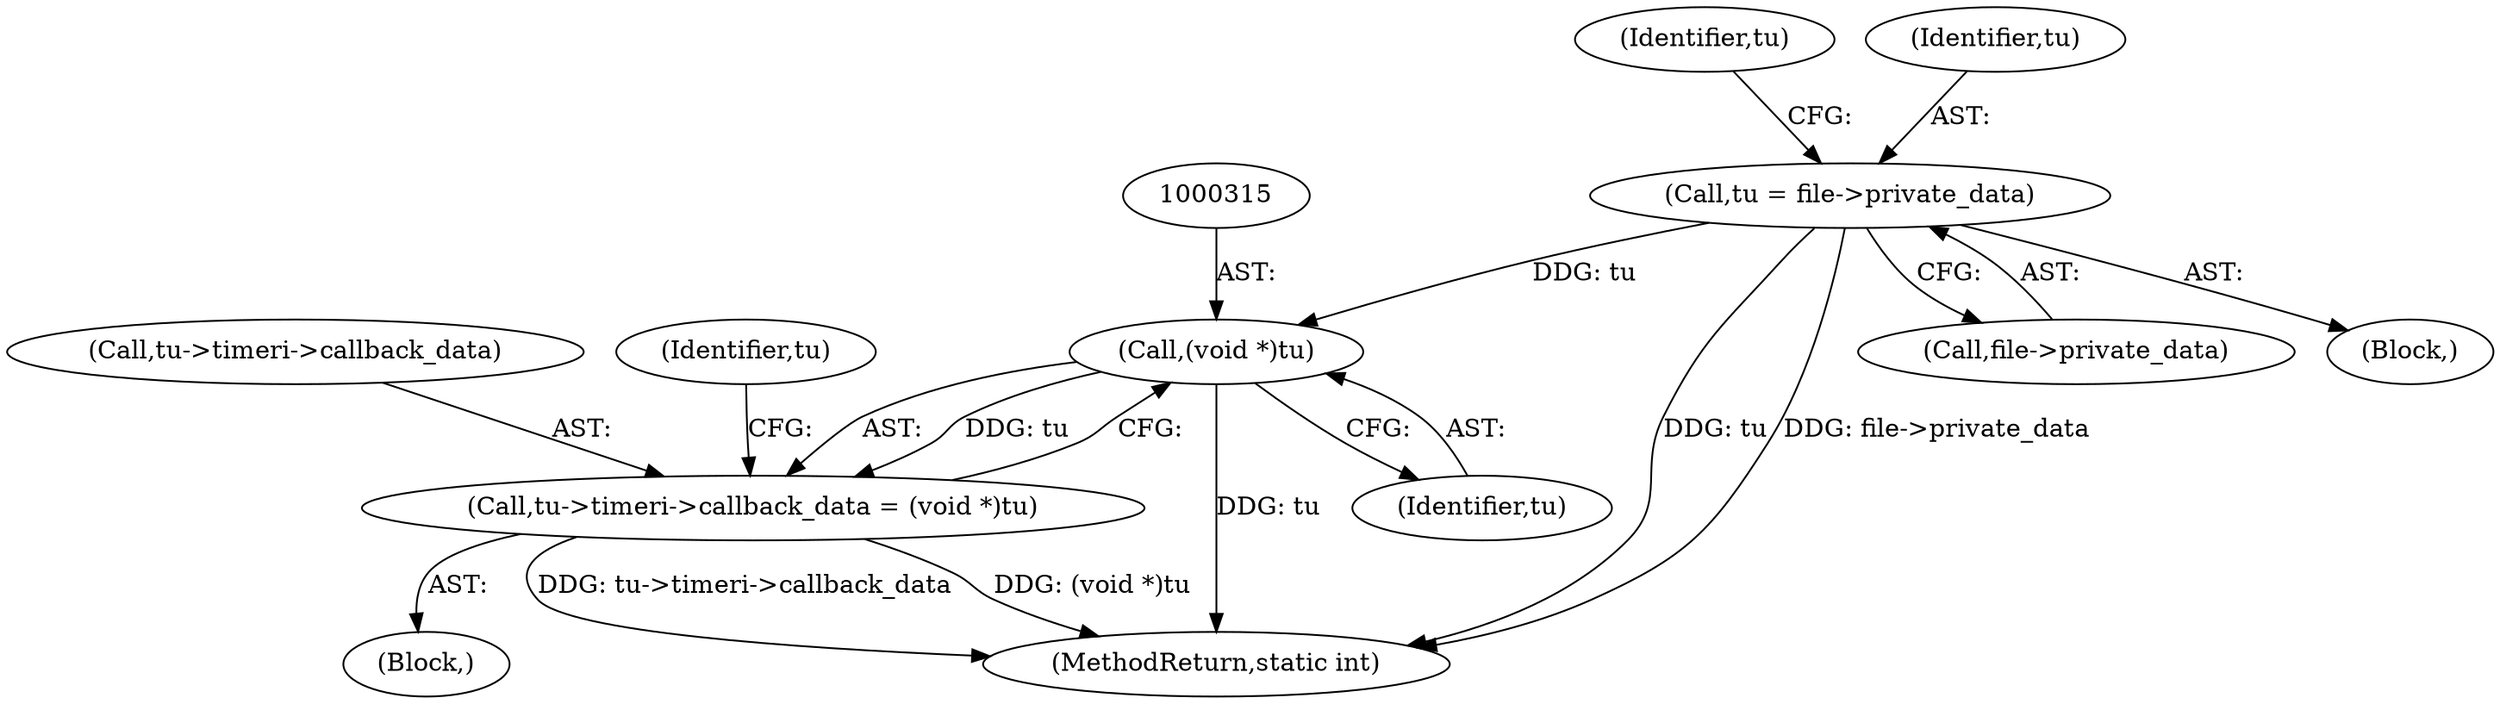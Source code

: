 digraph "0_linux_ba3021b2c79b2fa9114f92790a99deb27a65b728@pointer" {
"1000111" [label="(Call,tu = file->private_data)"];
"1000314" [label="(Call,(void *)tu)"];
"1000308" [label="(Call,tu->timeri->callback_data = (void *)tu)"];
"1000327" [label="(MethodReturn,static int)"];
"1000281" [label="(Block,)"];
"1000309" [label="(Call,tu->timeri->callback_data)"];
"1000320" [label="(Identifier,tu)"];
"1000308" [label="(Call,tu->timeri->callback_data = (void *)tu)"];
"1000113" [label="(Call,file->private_data)"];
"1000314" [label="(Call,(void *)tu)"];
"1000103" [label="(Block,)"];
"1000111" [label="(Call,tu = file->private_data)"];
"1000316" [label="(Identifier,tu)"];
"1000118" [label="(Identifier,tu)"];
"1000112" [label="(Identifier,tu)"];
"1000111" -> "1000103"  [label="AST: "];
"1000111" -> "1000113"  [label="CFG: "];
"1000112" -> "1000111"  [label="AST: "];
"1000113" -> "1000111"  [label="AST: "];
"1000118" -> "1000111"  [label="CFG: "];
"1000111" -> "1000327"  [label="DDG: tu"];
"1000111" -> "1000327"  [label="DDG: file->private_data"];
"1000111" -> "1000314"  [label="DDG: tu"];
"1000314" -> "1000308"  [label="AST: "];
"1000314" -> "1000316"  [label="CFG: "];
"1000315" -> "1000314"  [label="AST: "];
"1000316" -> "1000314"  [label="AST: "];
"1000308" -> "1000314"  [label="CFG: "];
"1000314" -> "1000327"  [label="DDG: tu"];
"1000314" -> "1000308"  [label="DDG: tu"];
"1000308" -> "1000281"  [label="AST: "];
"1000309" -> "1000308"  [label="AST: "];
"1000320" -> "1000308"  [label="CFG: "];
"1000308" -> "1000327"  [label="DDG: tu->timeri->callback_data"];
"1000308" -> "1000327"  [label="DDG: (void *)tu"];
}
